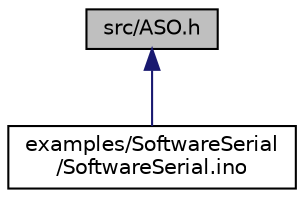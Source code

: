 digraph "src/ASO.h"
{
  edge [fontname="Helvetica",fontsize="10",labelfontname="Helvetica",labelfontsize="10"];
  node [fontname="Helvetica",fontsize="10",shape=record];
  Node1 [label="src/ASO.h",height=0.2,width=0.4,color="black", fillcolor="grey75", style="filled", fontcolor="black"];
  Node1 -> Node2 [dir="back",color="midnightblue",fontsize="10",style="solid",fontname="Helvetica"];
  Node2 [label="examples/SoftwareSerial\l/SoftwareSerial.ino",height=0.2,width=0.4,color="black", fillcolor="white", style="filled",URL="$d8/d56/SoftwareSerial_8ino.html"];
}
